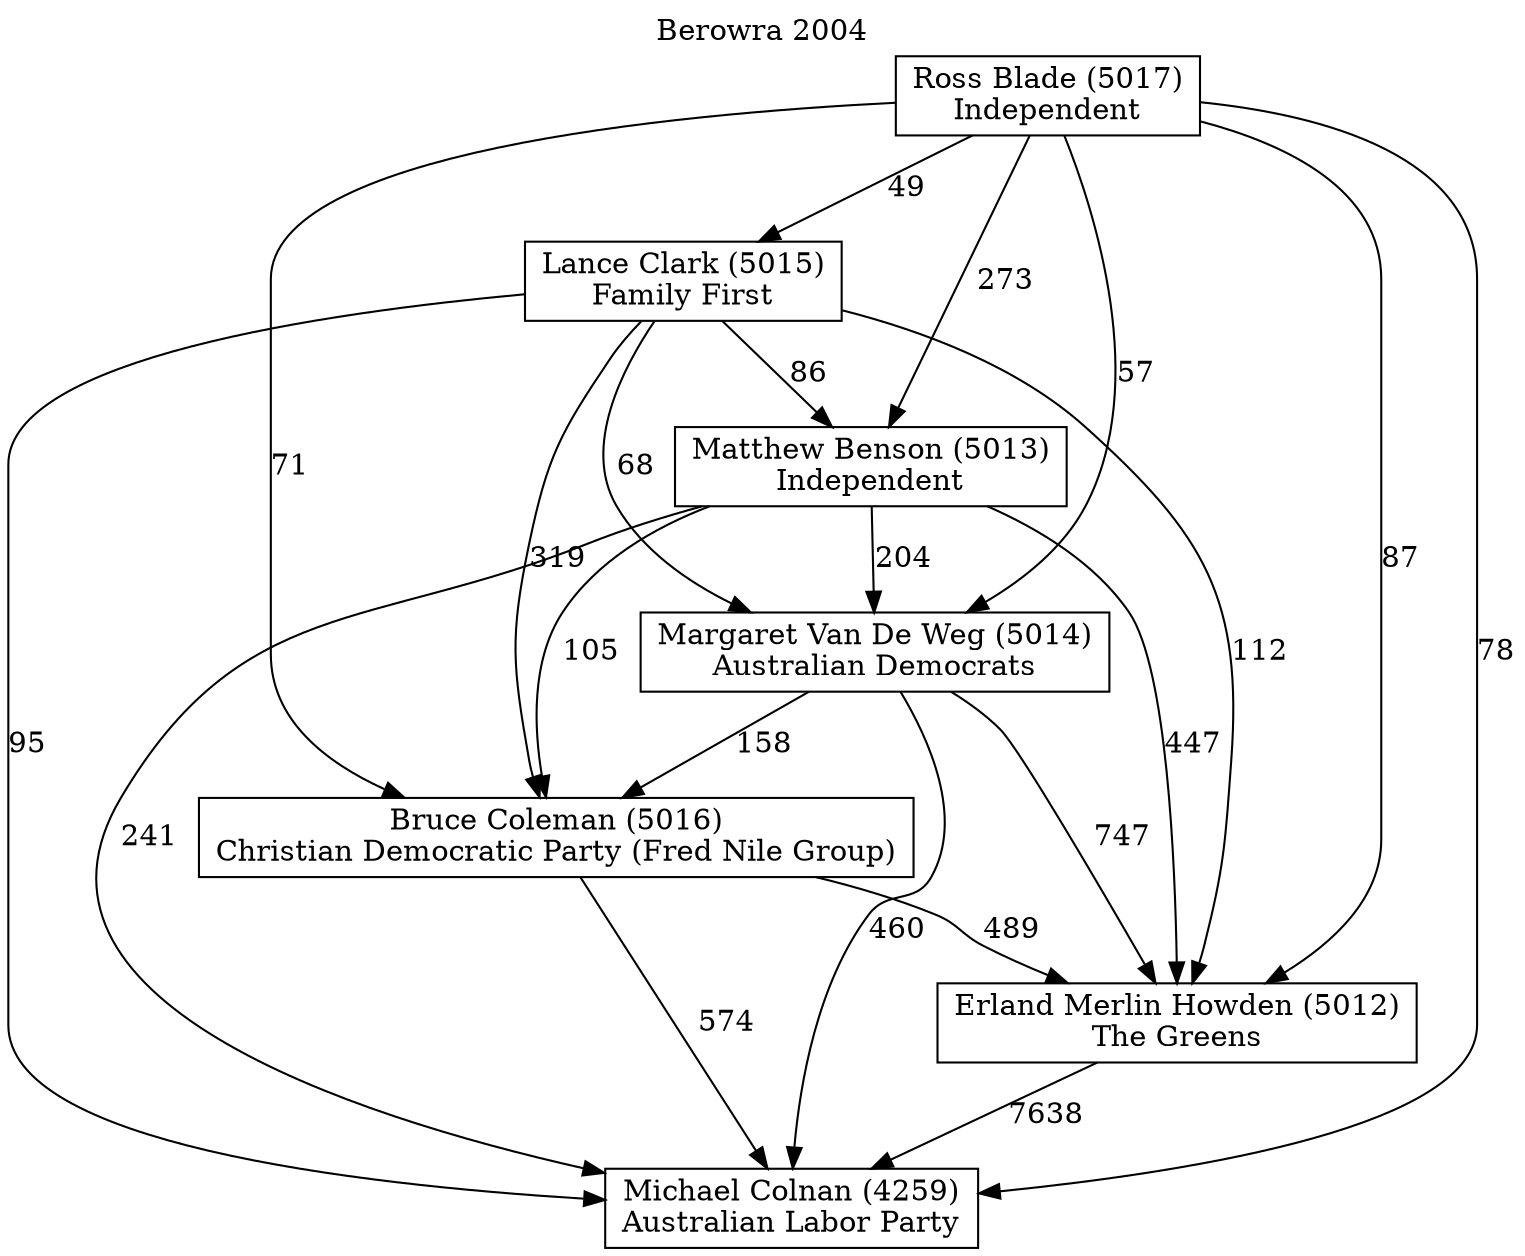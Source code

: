 // House preference flow
digraph "Michael Colnan (4259)_Berowra_2004" {
	graph [label="Berowra 2004" labelloc=t mclimit=10]
	node [shape=box]
	"Bruce Coleman (5016)" [label="Bruce Coleman (5016)
Christian Democratic Party (Fred Nile Group)"]
	"Erland Merlin Howden (5012)" [label="Erland Merlin Howden (5012)
The Greens"]
	"Lance Clark (5015)" [label="Lance Clark (5015)
Family First"]
	"Margaret Van De Weg (5014)" [label="Margaret Van De Weg (5014)
Australian Democrats"]
	"Matthew Benson (5013)" [label="Matthew Benson (5013)
Independent"]
	"Michael Colnan (4259)" [label="Michael Colnan (4259)
Australian Labor Party"]
	"Ross Blade (5017)" [label="Ross Blade (5017)
Independent"]
	"Bruce Coleman (5016)" -> "Erland Merlin Howden (5012)" [label=489]
	"Bruce Coleman (5016)" -> "Michael Colnan (4259)" [label=574]
	"Erland Merlin Howden (5012)" -> "Michael Colnan (4259)" [label=7638]
	"Lance Clark (5015)" -> "Bruce Coleman (5016)" [label=319]
	"Lance Clark (5015)" -> "Erland Merlin Howden (5012)" [label=112]
	"Lance Clark (5015)" -> "Margaret Van De Weg (5014)" [label=68]
	"Lance Clark (5015)" -> "Matthew Benson (5013)" [label=86]
	"Lance Clark (5015)" -> "Michael Colnan (4259)" [label=95]
	"Margaret Van De Weg (5014)" -> "Bruce Coleman (5016)" [label=158]
	"Margaret Van De Weg (5014)" -> "Erland Merlin Howden (5012)" [label=747]
	"Margaret Van De Weg (5014)" -> "Michael Colnan (4259)" [label=460]
	"Matthew Benson (5013)" -> "Bruce Coleman (5016)" [label=105]
	"Matthew Benson (5013)" -> "Erland Merlin Howden (5012)" [label=447]
	"Matthew Benson (5013)" -> "Margaret Van De Weg (5014)" [label=204]
	"Matthew Benson (5013)" -> "Michael Colnan (4259)" [label=241]
	"Ross Blade (5017)" -> "Bruce Coleman (5016)" [label=71]
	"Ross Blade (5017)" -> "Erland Merlin Howden (5012)" [label=87]
	"Ross Blade (5017)" -> "Lance Clark (5015)" [label=49]
	"Ross Blade (5017)" -> "Margaret Van De Weg (5014)" [label=57]
	"Ross Blade (5017)" -> "Matthew Benson (5013)" [label=273]
	"Ross Blade (5017)" -> "Michael Colnan (4259)" [label=78]
}
